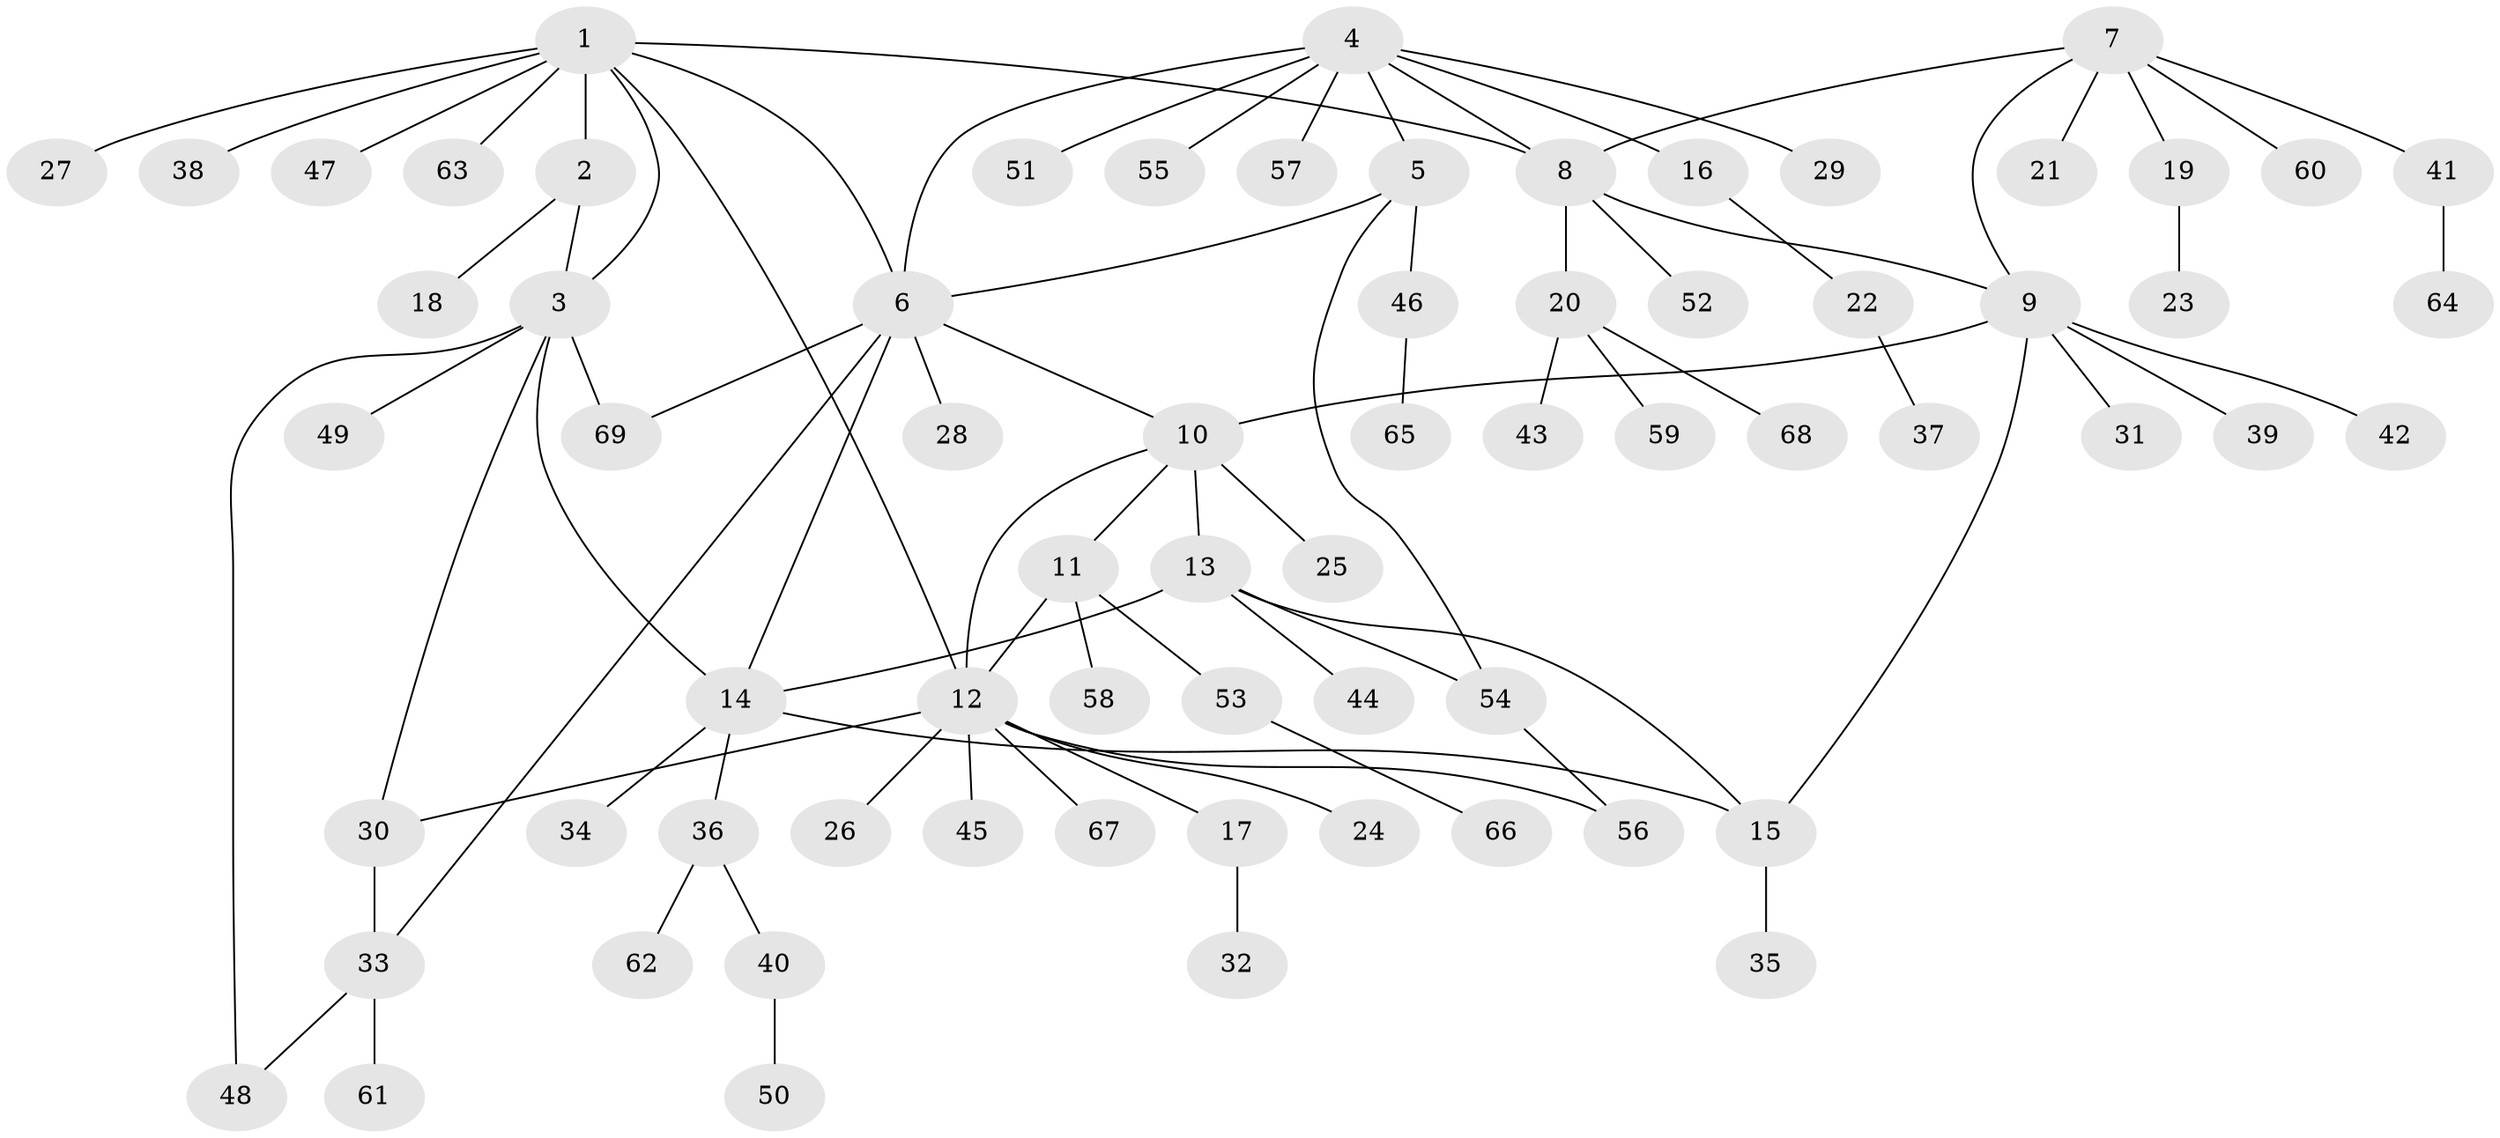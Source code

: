 // Generated by graph-tools (version 1.1) at 2025/50/03/09/25 03:50:27]
// undirected, 69 vertices, 85 edges
graph export_dot {
graph [start="1"]
  node [color=gray90,style=filled];
  1;
  2;
  3;
  4;
  5;
  6;
  7;
  8;
  9;
  10;
  11;
  12;
  13;
  14;
  15;
  16;
  17;
  18;
  19;
  20;
  21;
  22;
  23;
  24;
  25;
  26;
  27;
  28;
  29;
  30;
  31;
  32;
  33;
  34;
  35;
  36;
  37;
  38;
  39;
  40;
  41;
  42;
  43;
  44;
  45;
  46;
  47;
  48;
  49;
  50;
  51;
  52;
  53;
  54;
  55;
  56;
  57;
  58;
  59;
  60;
  61;
  62;
  63;
  64;
  65;
  66;
  67;
  68;
  69;
  1 -- 2;
  1 -- 3;
  1 -- 6;
  1 -- 8;
  1 -- 12;
  1 -- 27;
  1 -- 38;
  1 -- 47;
  1 -- 63;
  2 -- 3;
  2 -- 18;
  3 -- 14;
  3 -- 30;
  3 -- 48;
  3 -- 49;
  3 -- 69;
  4 -- 5;
  4 -- 6;
  4 -- 8;
  4 -- 16;
  4 -- 29;
  4 -- 51;
  4 -- 55;
  4 -- 57;
  5 -- 6;
  5 -- 46;
  5 -- 54;
  6 -- 10;
  6 -- 14;
  6 -- 28;
  6 -- 33;
  6 -- 69;
  7 -- 8;
  7 -- 9;
  7 -- 19;
  7 -- 21;
  7 -- 41;
  7 -- 60;
  8 -- 9;
  8 -- 20;
  8 -- 52;
  9 -- 10;
  9 -- 15;
  9 -- 31;
  9 -- 39;
  9 -- 42;
  10 -- 11;
  10 -- 12;
  10 -- 13;
  10 -- 25;
  11 -- 12;
  11 -- 53;
  11 -- 58;
  12 -- 17;
  12 -- 24;
  12 -- 26;
  12 -- 30;
  12 -- 45;
  12 -- 56;
  12 -- 67;
  13 -- 14;
  13 -- 15;
  13 -- 44;
  13 -- 54;
  14 -- 15;
  14 -- 34;
  14 -- 36;
  15 -- 35;
  16 -- 22;
  17 -- 32;
  19 -- 23;
  20 -- 43;
  20 -- 59;
  20 -- 68;
  22 -- 37;
  30 -- 33;
  33 -- 48;
  33 -- 61;
  36 -- 40;
  36 -- 62;
  40 -- 50;
  41 -- 64;
  46 -- 65;
  53 -- 66;
  54 -- 56;
}
